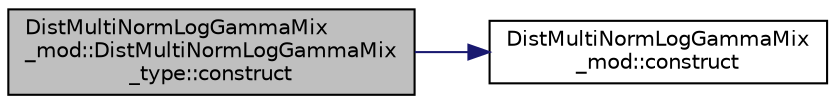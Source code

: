 digraph "DistMultiNormLogGammaMix_mod::DistMultiNormLogGammaMix_type::construct"
{
 // LATEX_PDF_SIZE
  edge [fontname="Helvetica",fontsize="10",labelfontname="Helvetica",labelfontsize="10"];
  node [fontname="Helvetica",fontsize="10",shape=record];
  rankdir="LR";
  Node1 [label="DistMultiNormLogGammaMix\l_mod::DistMultiNormLogGammaMix\l_type::construct",height=0.2,width=0.4,color="black", fillcolor="grey75", style="filled", fontcolor="black",tooltip="Set the DistMultiNormLogGammaMix properties and return an object of type DistMultiNormLogGammaMix_typ..."];
  Node1 -> Node2 [color="midnightblue",fontsize="10",style="solid",fontname="Helvetica"];
  Node2 [label="DistMultiNormLogGammaMix\l_mod::construct",height=0.2,width=0.4,color="black", fillcolor="white", style="filled",URL="$namespaceDistMultiNormLogGammaMix__mod.html#a9d8784b55f33410e3fac83176effbbe6",tooltip="Set the DistMultiNormLogGammaMix properties and return an object of type DistMultiNormLogGammaMix_typ..."];
}
